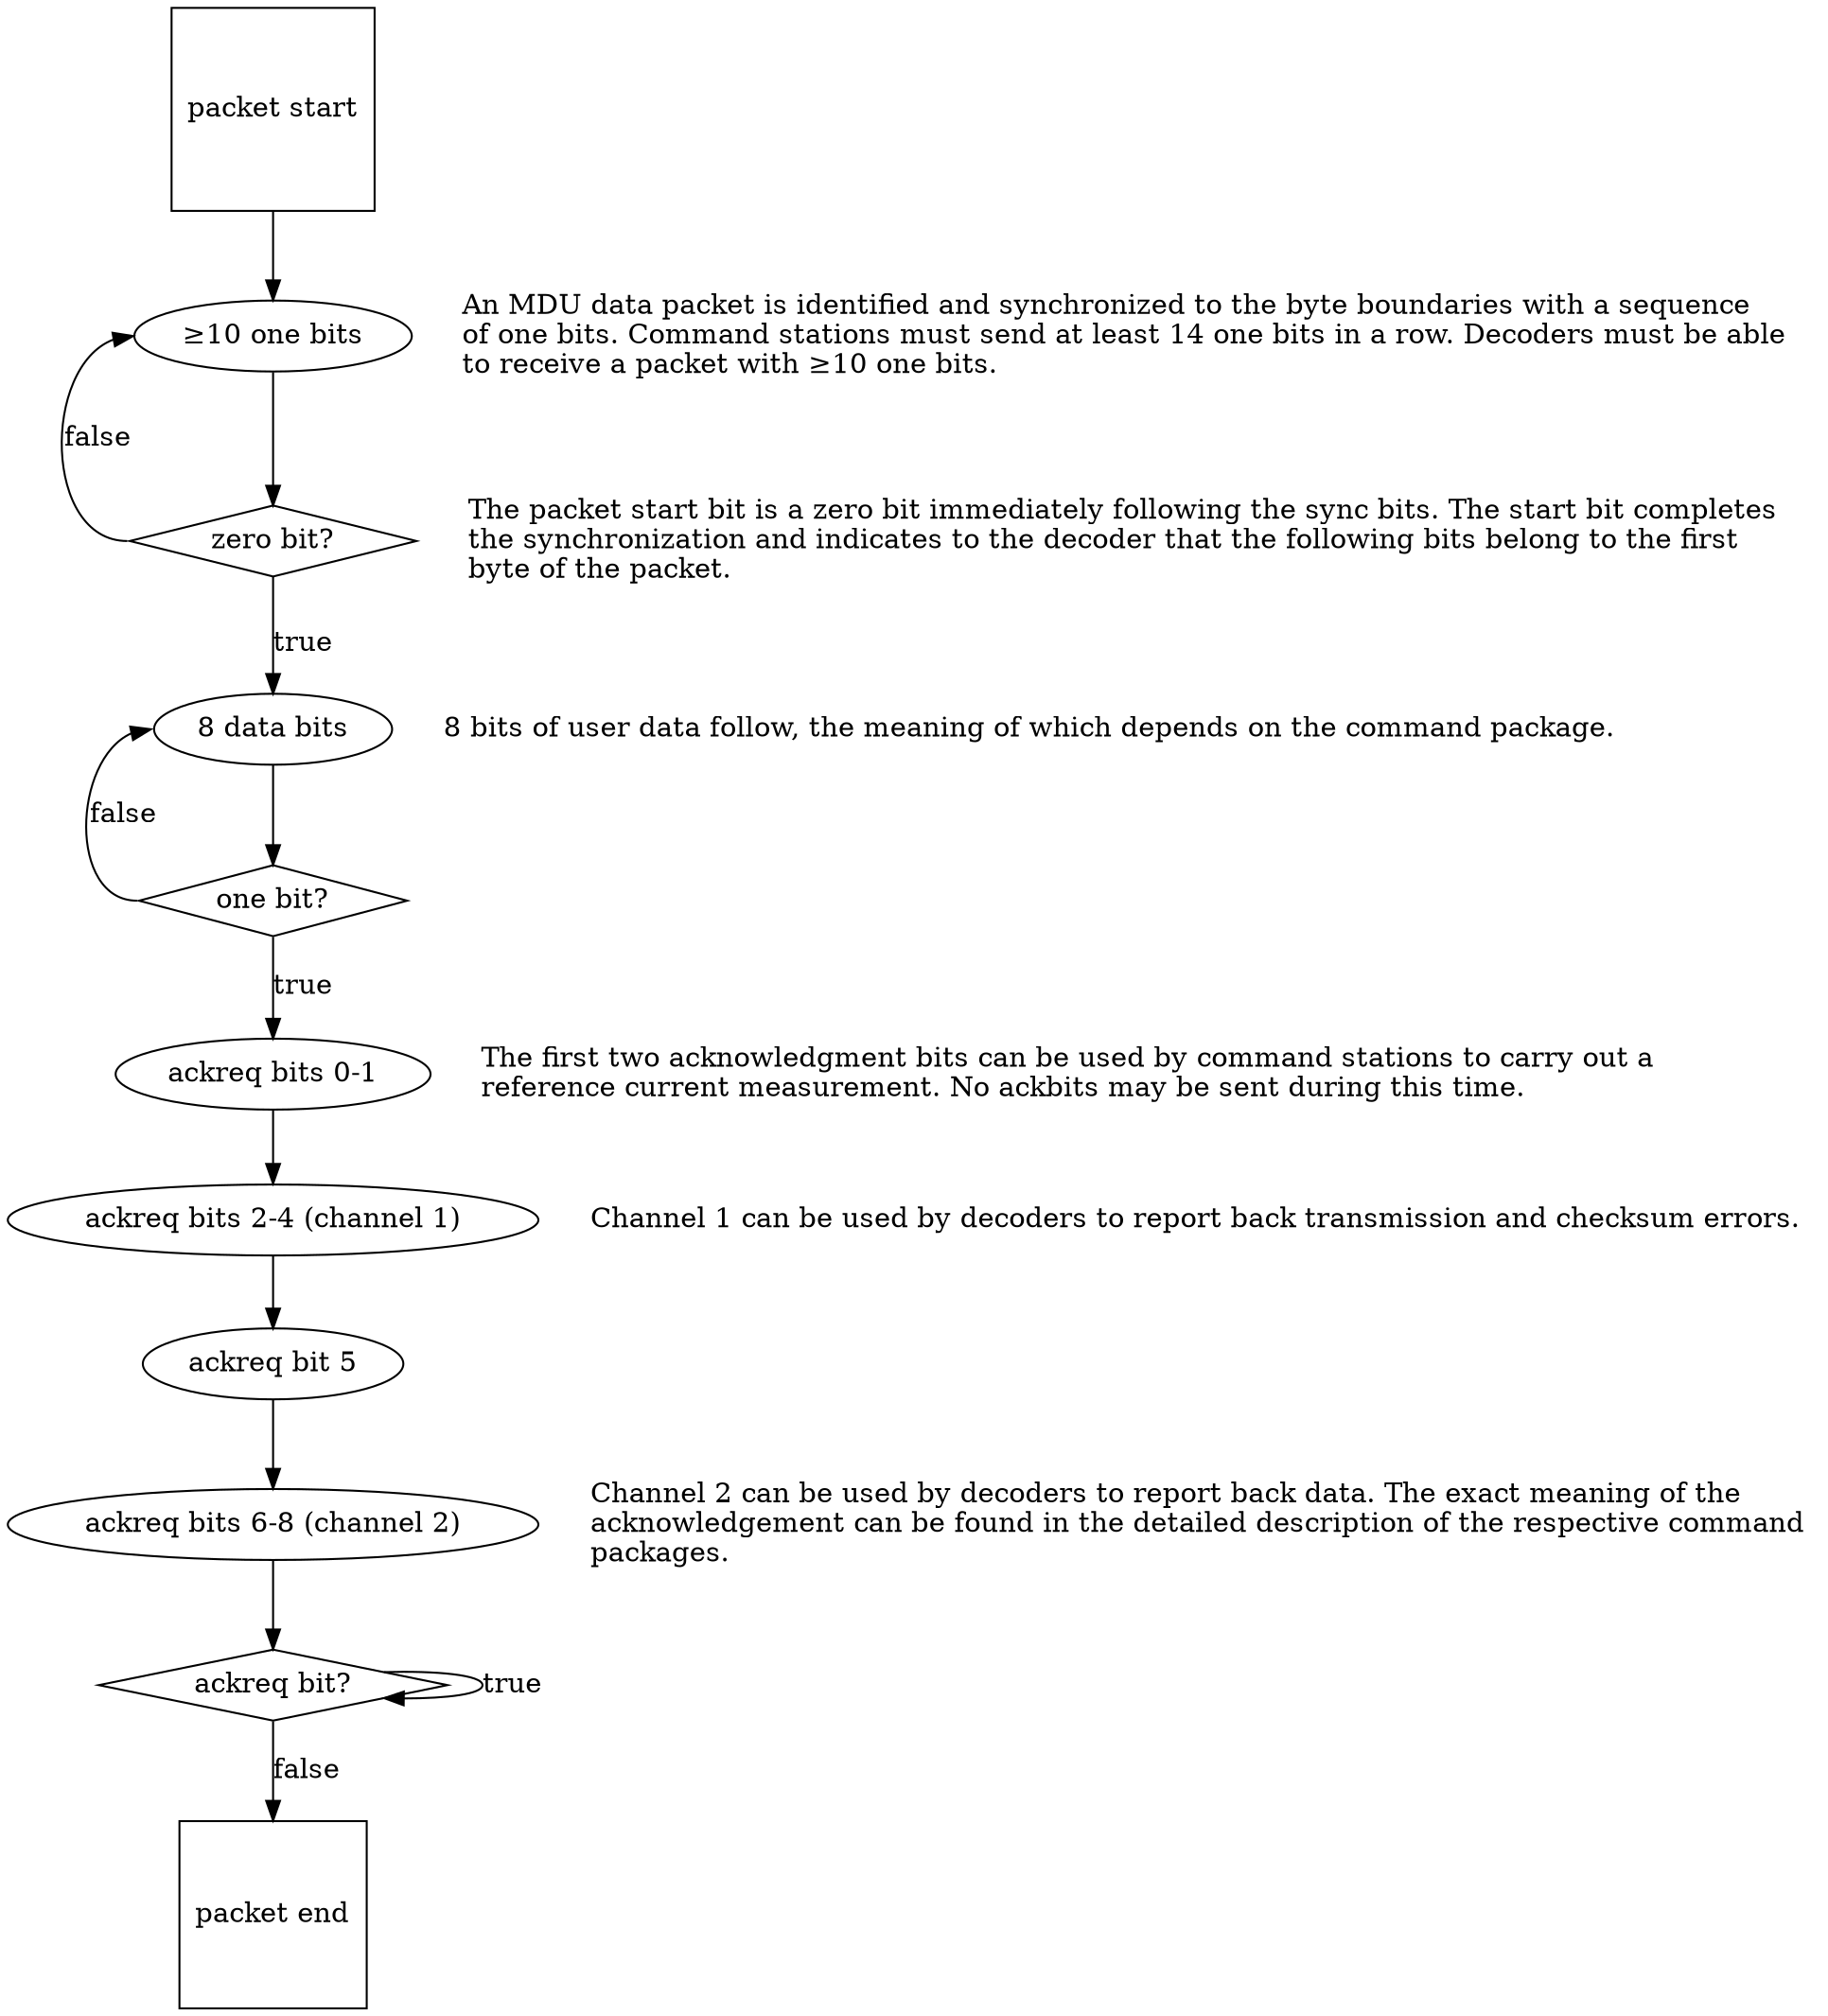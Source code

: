 digraph {
  start[shape=square, label="packet start"];
  sync_bits[label="≥10 one bits"];
  start_bit[shape=diamond, label="zero bit?"];
  start->sync_bits->start_bit;

  {rank = same sync_bits sync_bits_text};
  sync_bits_text[shape=none, label="An MDU data packet is identified and synchronized to the byte boundaries with a sequence\lof one bits. Command stations must send at least 14 one bits in a row. Decoders must be able\lto receive a packet with ≥10 one bits.\l"]

  data_bits[label="8 data bits"];
  start_bit->data_bits[label="true"];
  start_bit->sync_bits[label="false", tailport=w, headport=w, weight=0];

  {rank = same start_bit start_bit_text};
  start_bit_text[shape=none, label="The packet start bit is a zero bit immediately following the sync bits. The start bit completes\lthe synchronization and indicates to the decoder that the following bits belong to the first\lbyte of the packet.\l"];

  {rank = same data_bits data_bits_text};
  data_bits_text[shape=none, label="8 bits of user data follow, the meaning of which depends on the command package.\l"];

  end_bit[shape=diamond, label="one bit?"];
  data_bits->end_bit;
  end_bit->data_bits[label="false", tailport=w, headport=w, weight=0];
  ackreq_bits0_1[label="ackreq bits 0-1"]
  end_bit->ackreq_bits0_1[label="true"];

  {rank = same ackreq_bits0_1 ackreq_bits0_1_text};
  ackreq_bits0_1_text[shape=none, label="The first two acknowledgment bits can be used by command stations to carry out a\lreference current measurement. No ackbits may be sent during this time.\l"];

  ackreq_bits2_4[label="ackreq bits 2-4 (channel 1)"]
  ackreq_bits0_1->ackreq_bits2_4;

  {rank = same ackreq_bits2_4 ackreq_bits2_4_text};
  ackreq_bits2_4_text[shape=none, label="Channel 1 can be used by decoders to report back transmission and checksum errors.\l"];

  ackreq_bits5[label="ackreq bit 5"]
  ackreq_bits2_4->ackreq_bits5;

  ackreq_bits6_8[label="ackreq bits 6-8 (channel 2)"]
  ackreq_bits5->ackreq_bits6_8;

  {rank = same ackreq_bits6_8 ackreq_bits6_8_text};
  ackreq_bits6_8_text[shape=none, label="Channel 2 can be used by decoders to report back data. The exact meaning of the\lacknowledgement can be found in the detailed description of the respective command\lpackages.\l"];  

  ackreq_bit[shape=diamond, label="ackreq bit?"];
  ackreq_bits6_8->ackreq_bit;
  ackreq_bit->ackreq_bit[label="true"];

  ende[shape=square, label="packet end"];
  ackreq_bit->ende[label="false"];
}
